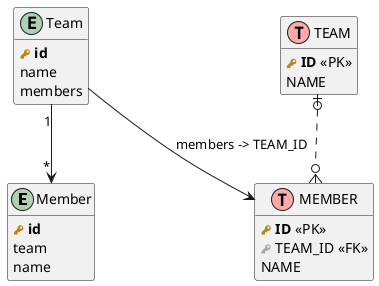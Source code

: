 @startuml
!define table(x) class x << (T,#FFAAAA) >>
!define primary_key(x) <b><color:#b8861b><&key></color> x</b>
!define foreign_key(x) <color:#aaaaaa><&key></color> x
hide methods
hide stereotypes

'skinparam linetype ortho
'skinparam linetype polyline

entity (Member) {
  primary_key(id)
  team
  name
}

entity (Team) {
  primary_key(id)
  name
  members
}

Team "1" --> "*" Member


table(MEMBER) {
  primary_key(ID) <<PK>>
  foreign_key(TEAM_ID) <<FK>>
  NAME
}

table(TEAM) {
  primary_key(ID) <<PK>>
  NAME
}

TEAM |o..o{ MEMBER

Team -[hidden]right- TEAM :rrrrrrrrrrrrrrrrrrrrrrrrrrrrr
Team -down-> MEMBER :members -> TEAM_ID
Member -[hidden]right- MEMBER :rrrrrrrrrrrrrrrrrrrrrrr
@enduml